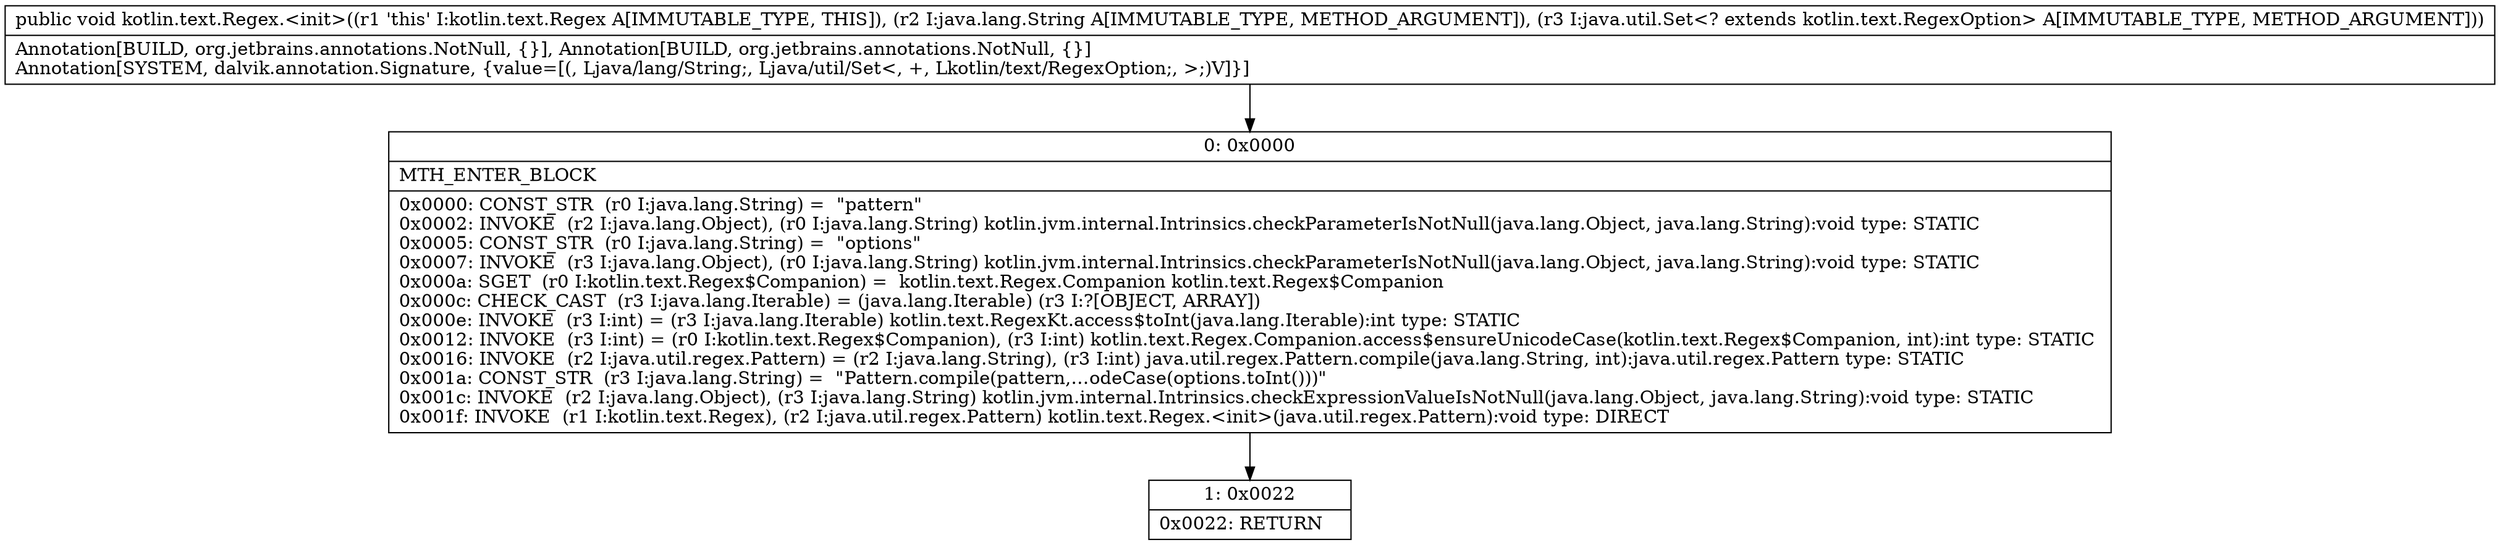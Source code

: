 digraph "CFG forkotlin.text.Regex.\<init\>(Ljava\/lang\/String;Ljava\/util\/Set;)V" {
Node_0 [shape=record,label="{0\:\ 0x0000|MTH_ENTER_BLOCK\l|0x0000: CONST_STR  (r0 I:java.lang.String) =  \"pattern\" \l0x0002: INVOKE  (r2 I:java.lang.Object), (r0 I:java.lang.String) kotlin.jvm.internal.Intrinsics.checkParameterIsNotNull(java.lang.Object, java.lang.String):void type: STATIC \l0x0005: CONST_STR  (r0 I:java.lang.String) =  \"options\" \l0x0007: INVOKE  (r3 I:java.lang.Object), (r0 I:java.lang.String) kotlin.jvm.internal.Intrinsics.checkParameterIsNotNull(java.lang.Object, java.lang.String):void type: STATIC \l0x000a: SGET  (r0 I:kotlin.text.Regex$Companion) =  kotlin.text.Regex.Companion kotlin.text.Regex$Companion \l0x000c: CHECK_CAST  (r3 I:java.lang.Iterable) = (java.lang.Iterable) (r3 I:?[OBJECT, ARRAY]) \l0x000e: INVOKE  (r3 I:int) = (r3 I:java.lang.Iterable) kotlin.text.RegexKt.access$toInt(java.lang.Iterable):int type: STATIC \l0x0012: INVOKE  (r3 I:int) = (r0 I:kotlin.text.Regex$Companion), (r3 I:int) kotlin.text.Regex.Companion.access$ensureUnicodeCase(kotlin.text.Regex$Companion, int):int type: STATIC \l0x0016: INVOKE  (r2 I:java.util.regex.Pattern) = (r2 I:java.lang.String), (r3 I:int) java.util.regex.Pattern.compile(java.lang.String, int):java.util.regex.Pattern type: STATIC \l0x001a: CONST_STR  (r3 I:java.lang.String) =  \"Pattern.compile(pattern,…odeCase(options.toInt()))\" \l0x001c: INVOKE  (r2 I:java.lang.Object), (r3 I:java.lang.String) kotlin.jvm.internal.Intrinsics.checkExpressionValueIsNotNull(java.lang.Object, java.lang.String):void type: STATIC \l0x001f: INVOKE  (r1 I:kotlin.text.Regex), (r2 I:java.util.regex.Pattern) kotlin.text.Regex.\<init\>(java.util.regex.Pattern):void type: DIRECT \l}"];
Node_1 [shape=record,label="{1\:\ 0x0022|0x0022: RETURN   \l}"];
MethodNode[shape=record,label="{public void kotlin.text.Regex.\<init\>((r1 'this' I:kotlin.text.Regex A[IMMUTABLE_TYPE, THIS]), (r2 I:java.lang.String A[IMMUTABLE_TYPE, METHOD_ARGUMENT]), (r3 I:java.util.Set\<? extends kotlin.text.RegexOption\> A[IMMUTABLE_TYPE, METHOD_ARGUMENT]))  | Annotation[BUILD, org.jetbrains.annotations.NotNull, \{\}], Annotation[BUILD, org.jetbrains.annotations.NotNull, \{\}]\lAnnotation[SYSTEM, dalvik.annotation.Signature, \{value=[(, Ljava\/lang\/String;, Ljava\/util\/Set\<, +, Lkotlin\/text\/RegexOption;, \>;)V]\}]\l}"];
MethodNode -> Node_0;
Node_0 -> Node_1;
}

